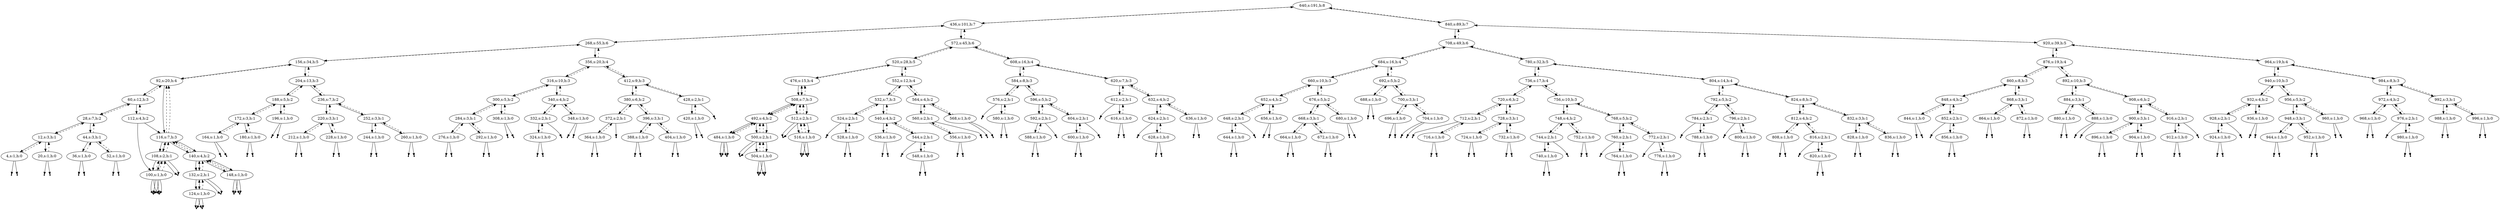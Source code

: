 digraph Blahblah{
{rank = same ; "640"};
nulll4 [shape=point];
4 -> nulll4;
4[label="4,s:1,h:0"];
4 -> 12[style=dashed];
nullr4 [shape=point];
4 -> nullr4;
12 -> 4;
12[label="12,s:3,h:1"];
12 -> 28[style=dashed];
nulll20 [shape=point];
20 -> nulll20;
20[label="20,s:1,h:0"];
20 -> 12[style=dashed];
nullr20 [shape=point];
20 -> nullr20;
12 -> 20;
28 -> 12;
28[label="28,s:7,h:2"];
28 -> 60[style=dashed];
nulll36 [shape=point];
36 -> nulll36;
36[label="36,s:1,h:0"];
36 -> 44[style=dashed];
nullr36 [shape=point];
36 -> nullr36;
44 -> 36;
44[label="44,s:3,h:1"];
44 -> 28[style=dashed];
nulll52 [shape=point];
52 -> nulll52;
52[label="52,s:1,h:0"];
52 -> 44[style=dashed];
nullr52 [shape=point];
52 -> nullr52;
44 -> 52;
28 -> 44;
60 -> 28;
60[label="60,s:12,h:3"];
60 -> 92[style=dashed];
nulll100 [shape=point];
100 -> nulll100;
100[label="100,s:1,h:0"];
100 -> 108[style=dashed];
nullr100 [shape=point];
100 -> nullr100;
112 -> 100;
112[label="112,s:4,h:2"];
112 -> 60[style=dashed];
nulll100 [shape=point];
100 -> nulll100;
100[label="100,s:1,h:0"];
100 -> 108[style=dashed];
nullr100 [shape=point];
100 -> nullr100;
108 -> 100;
108[label="108,s:2,h:1"];
108 -> 116[style=dashed];
nullr108 [shape=point];
108 -> nullr108;
116 -> 108;
116[label="116,s:7,h:3"];
116 -> 92[style=dashed];
nulll124 [shape=point];
124 -> nulll124;
124[label="124,s:1,h:0"];
124 -> 132[style=dashed];
nullr124 [shape=point];
124 -> nullr124;
132 -> 124;
132[label="132,s:2,h:1"];
132 -> 140[style=dashed];
nullr132 [shape=point];
132 -> nullr132;
140 -> 132;
140[label="140,s:4,h:2"];
140 -> 116[style=dashed];
nulll148 [shape=point];
148 -> nulll148;
148[label="148,s:1,h:0"];
148 -> 140[style=dashed];
nullr148 [shape=point];
148 -> nullr148;
140 -> 148;
116 -> 140;
112 -> 116;
60 -> 112;
92 -> 60;
92[label="92,s:20,h:4"];
92 -> 156[style=dashed];
nulll100 [shape=point];
100 -> nulll100;
100[label="100,s:1,h:0"];
100 -> 108[style=dashed];
nullr100 [shape=point];
100 -> nullr100;
108 -> 100;
108[label="108,s:2,h:1"];
108 -> 116[style=dashed];
nullr108 [shape=point];
108 -> nullr108;
116 -> 108;
116[label="116,s:7,h:3"];
116 -> 92[style=dashed];
nulll124 [shape=point];
124 -> nulll124;
124[label="124,s:1,h:0"];
124 -> 132[style=dashed];
nullr124 [shape=point];
124 -> nullr124;
132 -> 124;
132[label="132,s:2,h:1"];
132 -> 140[style=dashed];
nullr132 [shape=point];
132 -> nullr132;
140 -> 132;
140[label="140,s:4,h:2"];
140 -> 116[style=dashed];
nulll148 [shape=point];
148 -> nulll148;
148[label="148,s:1,h:0"];
148 -> 140[style=dashed];
nullr148 [shape=point];
148 -> nullr148;
140 -> 148;
116 -> 140;
92 -> 116;
156 -> 92;
156[label="156,s:34,h:5"];
156 -> 268[style=dashed];
nulll164 [shape=point];
164 -> nulll164;
164[label="164,s:1,h:0"];
164 -> 172[style=dashed];
nullr164 [shape=point];
164 -> nullr164;
172 -> 164;
172[label="172,s:3,h:1"];
172 -> 188[style=dashed];
nulll180 [shape=point];
180 -> nulll180;
180[label="180,s:1,h:0"];
180 -> 172[style=dashed];
nullr180 [shape=point];
180 -> nullr180;
172 -> 180;
188 -> 172;
188[label="188,s:5,h:2"];
188 -> 204[style=dashed];
nulll196 [shape=point];
196 -> nulll196;
196[label="196,s:1,h:0"];
196 -> 188[style=dashed];
nullr196 [shape=point];
196 -> nullr196;
188 -> 196;
204 -> 188;
204[label="204,s:13,h:3"];
204 -> 156[style=dashed];
nulll212 [shape=point];
212 -> nulll212;
212[label="212,s:1,h:0"];
212 -> 220[style=dashed];
nullr212 [shape=point];
212 -> nullr212;
220 -> 212;
220[label="220,s:3,h:1"];
220 -> 236[style=dashed];
nulll228 [shape=point];
228 -> nulll228;
228[label="228,s:1,h:0"];
228 -> 220[style=dashed];
nullr228 [shape=point];
228 -> nullr228;
220 -> 228;
236 -> 220;
236[label="236,s:7,h:2"];
236 -> 204[style=dashed];
nulll244 [shape=point];
244 -> nulll244;
244[label="244,s:1,h:0"];
244 -> 252[style=dashed];
nullr244 [shape=point];
244 -> nullr244;
252 -> 244;
252[label="252,s:3,h:1"];
252 -> 236[style=dashed];
nulll260 [shape=point];
260 -> nulll260;
260[label="260,s:1,h:0"];
260 -> 252[style=dashed];
nullr260 [shape=point];
260 -> nullr260;
252 -> 260;
236 -> 252;
204 -> 236;
156 -> 204;
268 -> 156;
268[label="268,s:55,h:6"];
268 -> 436[style=dashed];
nulll276 [shape=point];
276 -> nulll276;
276[label="276,s:1,h:0"];
276 -> 284[style=dashed];
nullr276 [shape=point];
276 -> nullr276;
284 -> 276;
284[label="284,s:3,h:1"];
284 -> 300[style=dashed];
nulll292 [shape=point];
292 -> nulll292;
292[label="292,s:1,h:0"];
292 -> 284[style=dashed];
nullr292 [shape=point];
292 -> nullr292;
284 -> 292;
300 -> 284;
300[label="300,s:5,h:2"];
300 -> 316[style=dashed];
nulll308 [shape=point];
308 -> nulll308;
308[label="308,s:1,h:0"];
308 -> 300[style=dashed];
nullr308 [shape=point];
308 -> nullr308;
300 -> 308;
316 -> 300;
316[label="316,s:10,h:3"];
316 -> 356[style=dashed];
nulll324 [shape=point];
324 -> nulll324;
324[label="324,s:1,h:0"];
324 -> 332[style=dashed];
nullr324 [shape=point];
324 -> nullr324;
332 -> 324;
332[label="332,s:2,h:1"];
332 -> 340[style=dashed];
nullr332 [shape=point];
332 -> nullr332;
340 -> 332;
340[label="340,s:4,h:2"];
340 -> 316[style=dashed];
nulll348 [shape=point];
348 -> nulll348;
348[label="348,s:1,h:0"];
348 -> 340[style=dashed];
nullr348 [shape=point];
348 -> nullr348;
340 -> 348;
316 -> 340;
356 -> 316;
356[label="356,s:20,h:4"];
356 -> 268[style=dashed];
nulll364 [shape=point];
364 -> nulll364;
364[label="364,s:1,h:0"];
364 -> 372[style=dashed];
nullr364 [shape=point];
364 -> nullr364;
372 -> 364;
372[label="372,s:2,h:1"];
372 -> 380[style=dashed];
nullr372 [shape=point];
372 -> nullr372;
380 -> 372;
380[label="380,s:6,h:2"];
380 -> 412[style=dashed];
nulll388 [shape=point];
388 -> nulll388;
388[label="388,s:1,h:0"];
388 -> 396[style=dashed];
nullr388 [shape=point];
388 -> nullr388;
396 -> 388;
396[label="396,s:3,h:1"];
396 -> 380[style=dashed];
nulll404 [shape=point];
404 -> nulll404;
404[label="404,s:1,h:0"];
404 -> 396[style=dashed];
nullr404 [shape=point];
404 -> nullr404;
396 -> 404;
380 -> 396;
412 -> 380;
412[label="412,s:9,h:3"];
412 -> 356[style=dashed];
nulll420 [shape=point];
420 -> nulll420;
420[label="420,s:1,h:0"];
420 -> 428[style=dashed];
nullr420 [shape=point];
420 -> nullr420;
428 -> 420;
428[label="428,s:2,h:1"];
428 -> 412[style=dashed];
nullr428 [shape=point];
428 -> nullr428;
412 -> 428;
356 -> 412;
268 -> 356;
436 -> 268;
436[label="436,s:101,h:7"];
436 -> 640[style=dashed];
nulll484 [shape=point];
484 -> nulll484;
484[label="484,s:1,h:0"];
484 -> 492[style=dashed];
nullr484 [shape=point];
484 -> nullr484;
492 -> 484;
492[label="492,s:4,h:2"];
492 -> 508[style=dashed];
nulll500 [shape=point];
500 -> nulll500;
500[label="500,s:2,h:1"];
500 -> 492[style=dashed];
nulll504 [shape=point];
504 -> nulll504;
504[label="504,s:1,h:0"];
504 -> 500[style=dashed];
nullr504 [shape=point];
504 -> nullr504;
500 -> 504;
492 -> 500;
508 -> 492;
508[label="508,s:7,h:3"];
508 -> 476[style=dashed];
nulll512 [shape=point];
512 -> nulll512;
512[label="512,s:2,h:1"];
512 -> 508[style=dashed];
nulll516 [shape=point];
516 -> nulll516;
516[label="516,s:1,h:0"];
516 -> 512[style=dashed];
nullr516 [shape=point];
516 -> nullr516;
512 -> 516;
508 -> 512;
476 -> 508;
476[label="476,s:15,h:4"];
476 -> 520[style=dashed];
nulll484 [shape=point];
484 -> nulll484;
484[label="484,s:1,h:0"];
484 -> 492[style=dashed];
nullr484 [shape=point];
484 -> nullr484;
492 -> 484;
492[label="492,s:4,h:2"];
492 -> 508[style=dashed];
nulll500 [shape=point];
500 -> nulll500;
500[label="500,s:2,h:1"];
500 -> 492[style=dashed];
nulll504 [shape=point];
504 -> nulll504;
504[label="504,s:1,h:0"];
504 -> 500[style=dashed];
nullr504 [shape=point];
504 -> nullr504;
500 -> 504;
492 -> 500;
508 -> 492;
508[label="508,s:7,h:3"];
508 -> 476[style=dashed];
nulll512 [shape=point];
512 -> nulll512;
512[label="512,s:2,h:1"];
512 -> 508[style=dashed];
nulll516 [shape=point];
516 -> nulll516;
516[label="516,s:1,h:0"];
516 -> 512[style=dashed];
nullr516 [shape=point];
516 -> nullr516;
512 -> 516;
508 -> 512;
476 -> 508;
520 -> 476;
520[label="520,s:28,h:5"];
520 -> 572[style=dashed];
nulll524 [shape=point];
524 -> nulll524;
524[label="524,s:2,h:1"];
524 -> 532[style=dashed];
nulll528 [shape=point];
528 -> nulll528;
528[label="528,s:1,h:0"];
528 -> 524[style=dashed];
nullr528 [shape=point];
528 -> nullr528;
524 -> 528;
532 -> 524;
532[label="532,s:7,h:3"];
532 -> 552[style=dashed];
nulll536 [shape=point];
536 -> nulll536;
536[label="536,s:1,h:0"];
536 -> 540[style=dashed];
nullr536 [shape=point];
536 -> nullr536;
540 -> 536;
540[label="540,s:4,h:2"];
540 -> 532[style=dashed];
nulll544 [shape=point];
544 -> nulll544;
544[label="544,s:2,h:1"];
544 -> 540[style=dashed];
nulll548 [shape=point];
548 -> nulll548;
548[label="548,s:1,h:0"];
548 -> 544[style=dashed];
nullr548 [shape=point];
548 -> nullr548;
544 -> 548;
540 -> 544;
532 -> 540;
552 -> 532;
552[label="552,s:12,h:4"];
552 -> 520[style=dashed];
nulll556 [shape=point];
556 -> nulll556;
556[label="556,s:1,h:0"];
556 -> 560[style=dashed];
nullr556 [shape=point];
556 -> nullr556;
560 -> 556;
560[label="560,s:2,h:1"];
560 -> 564[style=dashed];
nullr560 [shape=point];
560 -> nullr560;
564 -> 560;
564[label="564,s:4,h:2"];
564 -> 552[style=dashed];
nulll568 [shape=point];
568 -> nulll568;
568[label="568,s:1,h:0"];
568 -> 564[style=dashed];
nullr568 [shape=point];
568 -> nullr568;
564 -> 568;
552 -> 564;
520 -> 552;
572 -> 520;
572[label="572,s:45,h:6"];
572 -> 436[style=dashed];
nulll576 [shape=point];
576 -> nulll576;
576[label="576,s:2,h:1"];
576 -> 584[style=dashed];
nulll580 [shape=point];
580 -> nulll580;
580[label="580,s:1,h:0"];
580 -> 576[style=dashed];
nullr580 [shape=point];
580 -> nullr580;
576 -> 580;
584 -> 576;
584[label="584,s:8,h:3"];
584 -> 608[style=dashed];
nulll588 [shape=point];
588 -> nulll588;
588[label="588,s:1,h:0"];
588 -> 592[style=dashed];
nullr588 [shape=point];
588 -> nullr588;
592 -> 588;
592[label="592,s:2,h:1"];
592 -> 596[style=dashed];
nullr592 [shape=point];
592 -> nullr592;
596 -> 592;
596[label="596,s:5,h:2"];
596 -> 584[style=dashed];
nulll600 [shape=point];
600 -> nulll600;
600[label="600,s:1,h:0"];
600 -> 604[style=dashed];
nullr600 [shape=point];
600 -> nullr600;
604 -> 600;
604[label="604,s:2,h:1"];
604 -> 596[style=dashed];
nullr604 [shape=point];
604 -> nullr604;
596 -> 604;
584 -> 596;
608 -> 584;
608[label="608,s:16,h:4"];
608 -> 572[style=dashed];
nulll612 [shape=point];
612 -> nulll612;
612[label="612,s:2,h:1"];
612 -> 620[style=dashed];
nulll616 [shape=point];
616 -> nulll616;
616[label="616,s:1,h:0"];
616 -> 612[style=dashed];
nullr616 [shape=point];
616 -> nullr616;
612 -> 616;
620 -> 612;
620[label="620,s:7,h:3"];
620 -> 608[style=dashed];
nulll624 [shape=point];
624 -> nulll624;
624[label="624,s:2,h:1"];
624 -> 632[style=dashed];
nulll628 [shape=point];
628 -> nulll628;
628[label="628,s:1,h:0"];
628 -> 624[style=dashed];
nullr628 [shape=point];
628 -> nullr628;
624 -> 628;
632 -> 624;
632[label="632,s:4,h:2"];
632 -> 620[style=dashed];
nulll636 [shape=point];
636 -> nulll636;
636[label="636,s:1,h:0"];
636 -> 632[style=dashed];
nullr636 [shape=point];
636 -> nullr636;
632 -> 636;
620 -> 632;
608 -> 620;
572 -> 608;
436 -> 572;
640 -> 436;
640[label="640,s:191,h:8"];
nulll644 [shape=point];
644 -> nulll644;
644[label="644,s:1,h:0"];
644 -> 648[style=dashed];
nullr644 [shape=point];
644 -> nullr644;
648 -> 644;
648[label="648,s:2,h:1"];
648 -> 652[style=dashed];
nullr648 [shape=point];
648 -> nullr648;
652 -> 648;
652[label="652,s:4,h:2"];
652 -> 660[style=dashed];
nulll656 [shape=point];
656 -> nulll656;
656[label="656,s:1,h:0"];
656 -> 652[style=dashed];
nullr656 [shape=point];
656 -> nullr656;
652 -> 656;
660 -> 652;
660[label="660,s:10,h:3"];
660 -> 684[style=dashed];
nulll664 [shape=point];
664 -> nulll664;
664[label="664,s:1,h:0"];
664 -> 668[style=dashed];
nullr664 [shape=point];
664 -> nullr664;
668 -> 664;
668[label="668,s:3,h:1"];
668 -> 676[style=dashed];
nulll672 [shape=point];
672 -> nulll672;
672[label="672,s:1,h:0"];
672 -> 668[style=dashed];
nullr672 [shape=point];
672 -> nullr672;
668 -> 672;
676 -> 668;
676[label="676,s:5,h:2"];
676 -> 660[style=dashed];
nulll680 [shape=point];
680 -> nulll680;
680[label="680,s:1,h:0"];
680 -> 676[style=dashed];
nullr680 [shape=point];
680 -> nullr680;
676 -> 680;
660 -> 676;
684 -> 660;
684[label="684,s:16,h:4"];
684 -> 708[style=dashed];
nulll688 [shape=point];
688 -> nulll688;
688[label="688,s:1,h:0"];
688 -> 692[style=dashed];
nullr688 [shape=point];
688 -> nullr688;
692 -> 688;
692[label="692,s:5,h:2"];
692 -> 684[style=dashed];
nulll696 [shape=point];
696 -> nulll696;
696[label="696,s:1,h:0"];
696 -> 700[style=dashed];
nullr696 [shape=point];
696 -> nullr696;
700 -> 696;
700[label="700,s:3,h:1"];
700 -> 692[style=dashed];
nulll704 [shape=point];
704 -> nulll704;
704[label="704,s:1,h:0"];
704 -> 700[style=dashed];
nullr704 [shape=point];
704 -> nullr704;
700 -> 704;
692 -> 700;
684 -> 692;
708 -> 684;
708[label="708,s:49,h:6"];
708 -> 840[style=dashed];
nulll712 [shape=point];
712 -> nulll712;
712[label="712,s:2,h:1"];
712 -> 720[style=dashed];
nulll716 [shape=point];
716 -> nulll716;
716[label="716,s:1,h:0"];
716 -> 712[style=dashed];
nullr716 [shape=point];
716 -> nullr716;
712 -> 716;
720 -> 712;
720[label="720,s:6,h:2"];
720 -> 736[style=dashed];
nulll724 [shape=point];
724 -> nulll724;
724[label="724,s:1,h:0"];
724 -> 728[style=dashed];
nullr724 [shape=point];
724 -> nullr724;
728 -> 724;
728[label="728,s:3,h:1"];
728 -> 720[style=dashed];
nulll732 [shape=point];
732 -> nulll732;
732[label="732,s:1,h:0"];
732 -> 728[style=dashed];
nullr732 [shape=point];
732 -> nullr732;
728 -> 732;
720 -> 728;
736 -> 720;
736[label="736,s:17,h:4"];
736 -> 780[style=dashed];
nulll740 [shape=point];
740 -> nulll740;
740[label="740,s:1,h:0"];
740 -> 744[style=dashed];
nullr740 [shape=point];
740 -> nullr740;
744 -> 740;
744[label="744,s:2,h:1"];
744 -> 748[style=dashed];
nullr744 [shape=point];
744 -> nullr744;
748 -> 744;
748[label="748,s:4,h:2"];
748 -> 756[style=dashed];
nulll752 [shape=point];
752 -> nulll752;
752[label="752,s:1,h:0"];
752 -> 748[style=dashed];
nullr752 [shape=point];
752 -> nullr752;
748 -> 752;
756 -> 748;
756[label="756,s:10,h:3"];
756 -> 736[style=dashed];
nulll760 [shape=point];
760 -> nulll760;
760[label="760,s:2,h:1"];
760 -> 768[style=dashed];
nulll764 [shape=point];
764 -> nulll764;
764[label="764,s:1,h:0"];
764 -> 760[style=dashed];
nullr764 [shape=point];
764 -> nullr764;
760 -> 764;
768 -> 760;
768[label="768,s:5,h:2"];
768 -> 756[style=dashed];
nulll772 [shape=point];
772 -> nulll772;
772[label="772,s:2,h:1"];
772 -> 768[style=dashed];
nulll776 [shape=point];
776 -> nulll776;
776[label="776,s:1,h:0"];
776 -> 772[style=dashed];
nullr776 [shape=point];
776 -> nullr776;
772 -> 776;
768 -> 772;
756 -> 768;
736 -> 756;
780 -> 736;
780[label="780,s:32,h:5"];
780 -> 708[style=dashed];
nulll784 [shape=point];
784 -> nulll784;
784[label="784,s:2,h:1"];
784 -> 792[style=dashed];
nulll788 [shape=point];
788 -> nulll788;
788[label="788,s:1,h:0"];
788 -> 784[style=dashed];
nullr788 [shape=point];
788 -> nullr788;
784 -> 788;
792 -> 784;
792[label="792,s:5,h:2"];
792 -> 804[style=dashed];
nulll796 [shape=point];
796 -> nulll796;
796[label="796,s:2,h:1"];
796 -> 792[style=dashed];
nulll800 [shape=point];
800 -> nulll800;
800[label="800,s:1,h:0"];
800 -> 796[style=dashed];
nullr800 [shape=point];
800 -> nullr800;
796 -> 800;
792 -> 796;
804 -> 792;
804[label="804,s:14,h:4"];
804 -> 780[style=dashed];
nulll808 [shape=point];
808 -> nulll808;
808[label="808,s:1,h:0"];
808 -> 812[style=dashed];
nullr808 [shape=point];
808 -> nullr808;
812 -> 808;
812[label="812,s:4,h:2"];
812 -> 824[style=dashed];
nulll816 [shape=point];
816 -> nulll816;
816[label="816,s:2,h:1"];
816 -> 812[style=dashed];
nulll820 [shape=point];
820 -> nulll820;
820[label="820,s:1,h:0"];
820 -> 816[style=dashed];
nullr820 [shape=point];
820 -> nullr820;
816 -> 820;
812 -> 816;
824 -> 812;
824[label="824,s:8,h:3"];
824 -> 804[style=dashed];
nulll828 [shape=point];
828 -> nulll828;
828[label="828,s:1,h:0"];
828 -> 832[style=dashed];
nullr828 [shape=point];
828 -> nullr828;
832 -> 828;
832[label="832,s:3,h:1"];
832 -> 824[style=dashed];
nulll836 [shape=point];
836 -> nulll836;
836[label="836,s:1,h:0"];
836 -> 832[style=dashed];
nullr836 [shape=point];
836 -> nullr836;
832 -> 836;
824 -> 832;
804 -> 824;
780 -> 804;
708 -> 780;
840 -> 708;
840[label="840,s:89,h:7"];
840 -> 640[style=dashed];
nulll844 [shape=point];
844 -> nulll844;
844[label="844,s:1,h:0"];
844 -> 848[style=dashed];
nullr844 [shape=point];
844 -> nullr844;
848 -> 844;
848[label="848,s:4,h:2"];
848 -> 860[style=dashed];
nulll852 [shape=point];
852 -> nulll852;
852[label="852,s:2,h:1"];
852 -> 848[style=dashed];
nulll856 [shape=point];
856 -> nulll856;
856[label="856,s:1,h:0"];
856 -> 852[style=dashed];
nullr856 [shape=point];
856 -> nullr856;
852 -> 856;
848 -> 852;
860 -> 848;
860[label="860,s:8,h:3"];
860 -> 876[style=dashed];
nulll864 [shape=point];
864 -> nulll864;
864[label="864,s:1,h:0"];
864 -> 868[style=dashed];
nullr864 [shape=point];
864 -> nullr864;
868 -> 864;
868[label="868,s:3,h:1"];
868 -> 860[style=dashed];
nulll872 [shape=point];
872 -> nulll872;
872[label="872,s:1,h:0"];
872 -> 868[style=dashed];
nullr872 [shape=point];
872 -> nullr872;
868 -> 872;
860 -> 868;
876 -> 860;
876[label="876,s:19,h:4"];
876 -> 920[style=dashed];
nulll880 [shape=point];
880 -> nulll880;
880[label="880,s:1,h:0"];
880 -> 884[style=dashed];
nullr880 [shape=point];
880 -> nullr880;
884 -> 880;
884[label="884,s:3,h:1"];
884 -> 892[style=dashed];
nulll888 [shape=point];
888 -> nulll888;
888[label="888,s:1,h:0"];
888 -> 884[style=dashed];
nullr888 [shape=point];
888 -> nullr888;
884 -> 888;
892 -> 884;
892[label="892,s:10,h:3"];
892 -> 876[style=dashed];
nulll896 [shape=point];
896 -> nulll896;
896[label="896,s:1,h:0"];
896 -> 900[style=dashed];
nullr896 [shape=point];
896 -> nullr896;
900 -> 896;
900[label="900,s:3,h:1"];
900 -> 908[style=dashed];
nulll904 [shape=point];
904 -> nulll904;
904[label="904,s:1,h:0"];
904 -> 900[style=dashed];
nullr904 [shape=point];
904 -> nullr904;
900 -> 904;
908 -> 900;
908[label="908,s:6,h:2"];
908 -> 892[style=dashed];
nulll912 [shape=point];
912 -> nulll912;
912[label="912,s:1,h:0"];
912 -> 916[style=dashed];
nullr912 [shape=point];
912 -> nullr912;
916 -> 912;
916[label="916,s:2,h:1"];
916 -> 908[style=dashed];
nullr916 [shape=point];
916 -> nullr916;
908 -> 916;
892 -> 908;
876 -> 892;
920 -> 876;
920[label="920,s:39,h:5"];
920 -> 840[style=dashed];
nulll924 [shape=point];
924 -> nulll924;
924[label="924,s:1,h:0"];
924 -> 928[style=dashed];
nullr924 [shape=point];
924 -> nullr924;
928 -> 924;
928[label="928,s:2,h:1"];
928 -> 932[style=dashed];
nullr928 [shape=point];
928 -> nullr928;
932 -> 928;
932[label="932,s:4,h:2"];
932 -> 940[style=dashed];
nulll936 [shape=point];
936 -> nulll936;
936[label="936,s:1,h:0"];
936 -> 932[style=dashed];
nullr936 [shape=point];
936 -> nullr936;
932 -> 936;
940 -> 932;
940[label="940,s:10,h:3"];
940 -> 964[style=dashed];
nulll944 [shape=point];
944 -> nulll944;
944[label="944,s:1,h:0"];
944 -> 948[style=dashed];
nullr944 [shape=point];
944 -> nullr944;
948 -> 944;
948[label="948,s:3,h:1"];
948 -> 956[style=dashed];
nulll952 [shape=point];
952 -> nulll952;
952[label="952,s:1,h:0"];
952 -> 948[style=dashed];
nullr952 [shape=point];
952 -> nullr952;
948 -> 952;
956 -> 948;
956[label="956,s:5,h:2"];
956 -> 940[style=dashed];
nulll960 [shape=point];
960 -> nulll960;
960[label="960,s:1,h:0"];
960 -> 956[style=dashed];
nullr960 [shape=point];
960 -> nullr960;
956 -> 960;
940 -> 956;
964 -> 940;
964[label="964,s:19,h:4"];
964 -> 920[style=dashed];
nulll968 [shape=point];
968 -> nulll968;
968[label="968,s:1,h:0"];
968 -> 972[style=dashed];
nullr968 [shape=point];
968 -> nullr968;
972 -> 968;
972[label="972,s:4,h:2"];
972 -> 984[style=dashed];
nulll976 [shape=point];
976 -> nulll976;
976[label="976,s:2,h:1"];
976 -> 972[style=dashed];
nulll980 [shape=point];
980 -> nulll980;
980[label="980,s:1,h:0"];
980 -> 976[style=dashed];
nullr980 [shape=point];
980 -> nullr980;
976 -> 980;
972 -> 976;
984 -> 972;
984[label="984,s:8,h:3"];
984 -> 964[style=dashed];
nulll988 [shape=point];
988 -> nulll988;
988[label="988,s:1,h:0"];
988 -> 992[style=dashed];
nullr988 [shape=point];
988 -> nullr988;
992 -> 988;
992[label="992,s:3,h:1"];
992 -> 984[style=dashed];
nulll996 [shape=point];
996 -> nulll996;
996[label="996,s:1,h:0"];
996 -> 992[style=dashed];
nullr996 [shape=point];
996 -> nullr996;
992 -> 996;
984 -> 992;
964 -> 984;
920 -> 964;
840 -> 920;
640 -> 840;
}